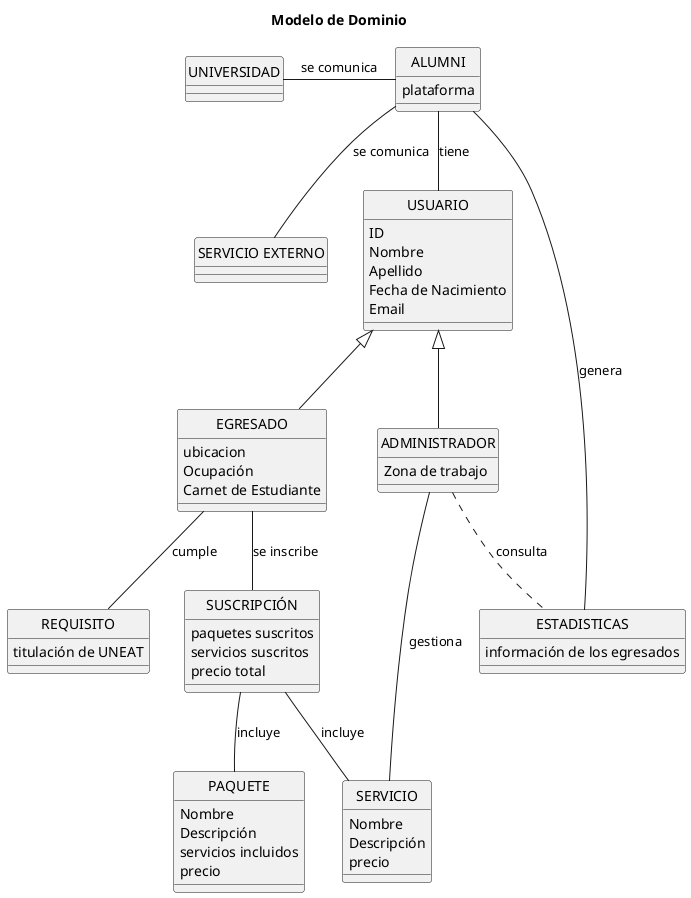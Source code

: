 @startuml AlumniModel

title Modelo de Dominio

'!theme amiga
skinparam backgroundColor white
skinparam defaultFontName Arial
hide circle

class ALUMNI 
{
   plataforma
}

class "SERVICIO EXTERNO" {}

class UNIVERSIDAD {}

class USUARIO 
{
    ID
    Nombre 
    Apellido
    Fecha de Nacimiento
    Email
}

class EGRESADO 
{
    ubicacion
    Ocupación
    Carnet de Estudiante
}

class ADMINISTRADOR 
{
    Zona de trabajo
}

class REQUISITO 
{
    titulación de UNEAT
}

class ESTADISTICAS 
{
    información de los egresados
}

class SUSCRIPCIÓN 
{
    paquetes suscritos
    servicios suscritos
    precio total
}

class PAQUETE
{
    Nombre
    Descripción
    servicios incluidos
    precio
}

class SERVICIO 
{
    Nombre 
    Descripción
    precio
}

ALUMNI -- USUARIO : tiene
EGRESADO -- SUSCRIPCIÓN : se inscribe
ALUMNI -- "SERVICIO EXTERNO" : se comunica
SUSCRIPCIÓN -- SERVICIO : incluye
EGRESADO -- REQUISITO : cumple
ALUMNI -- ESTADISTICAS : genera
ADMINISTRADOR .. ESTADISTICAS : consulta
SUSCRIPCIÓN -- PAQUETE : incluye
USUARIO <|-- EGRESADO
USUARIO <|-- ADMINISTRADOR
UNIVERSIDAD -right- ALUMNI : se comunica
ADMINISTRADOR -- SERVICIO : gestiona

@enduml

